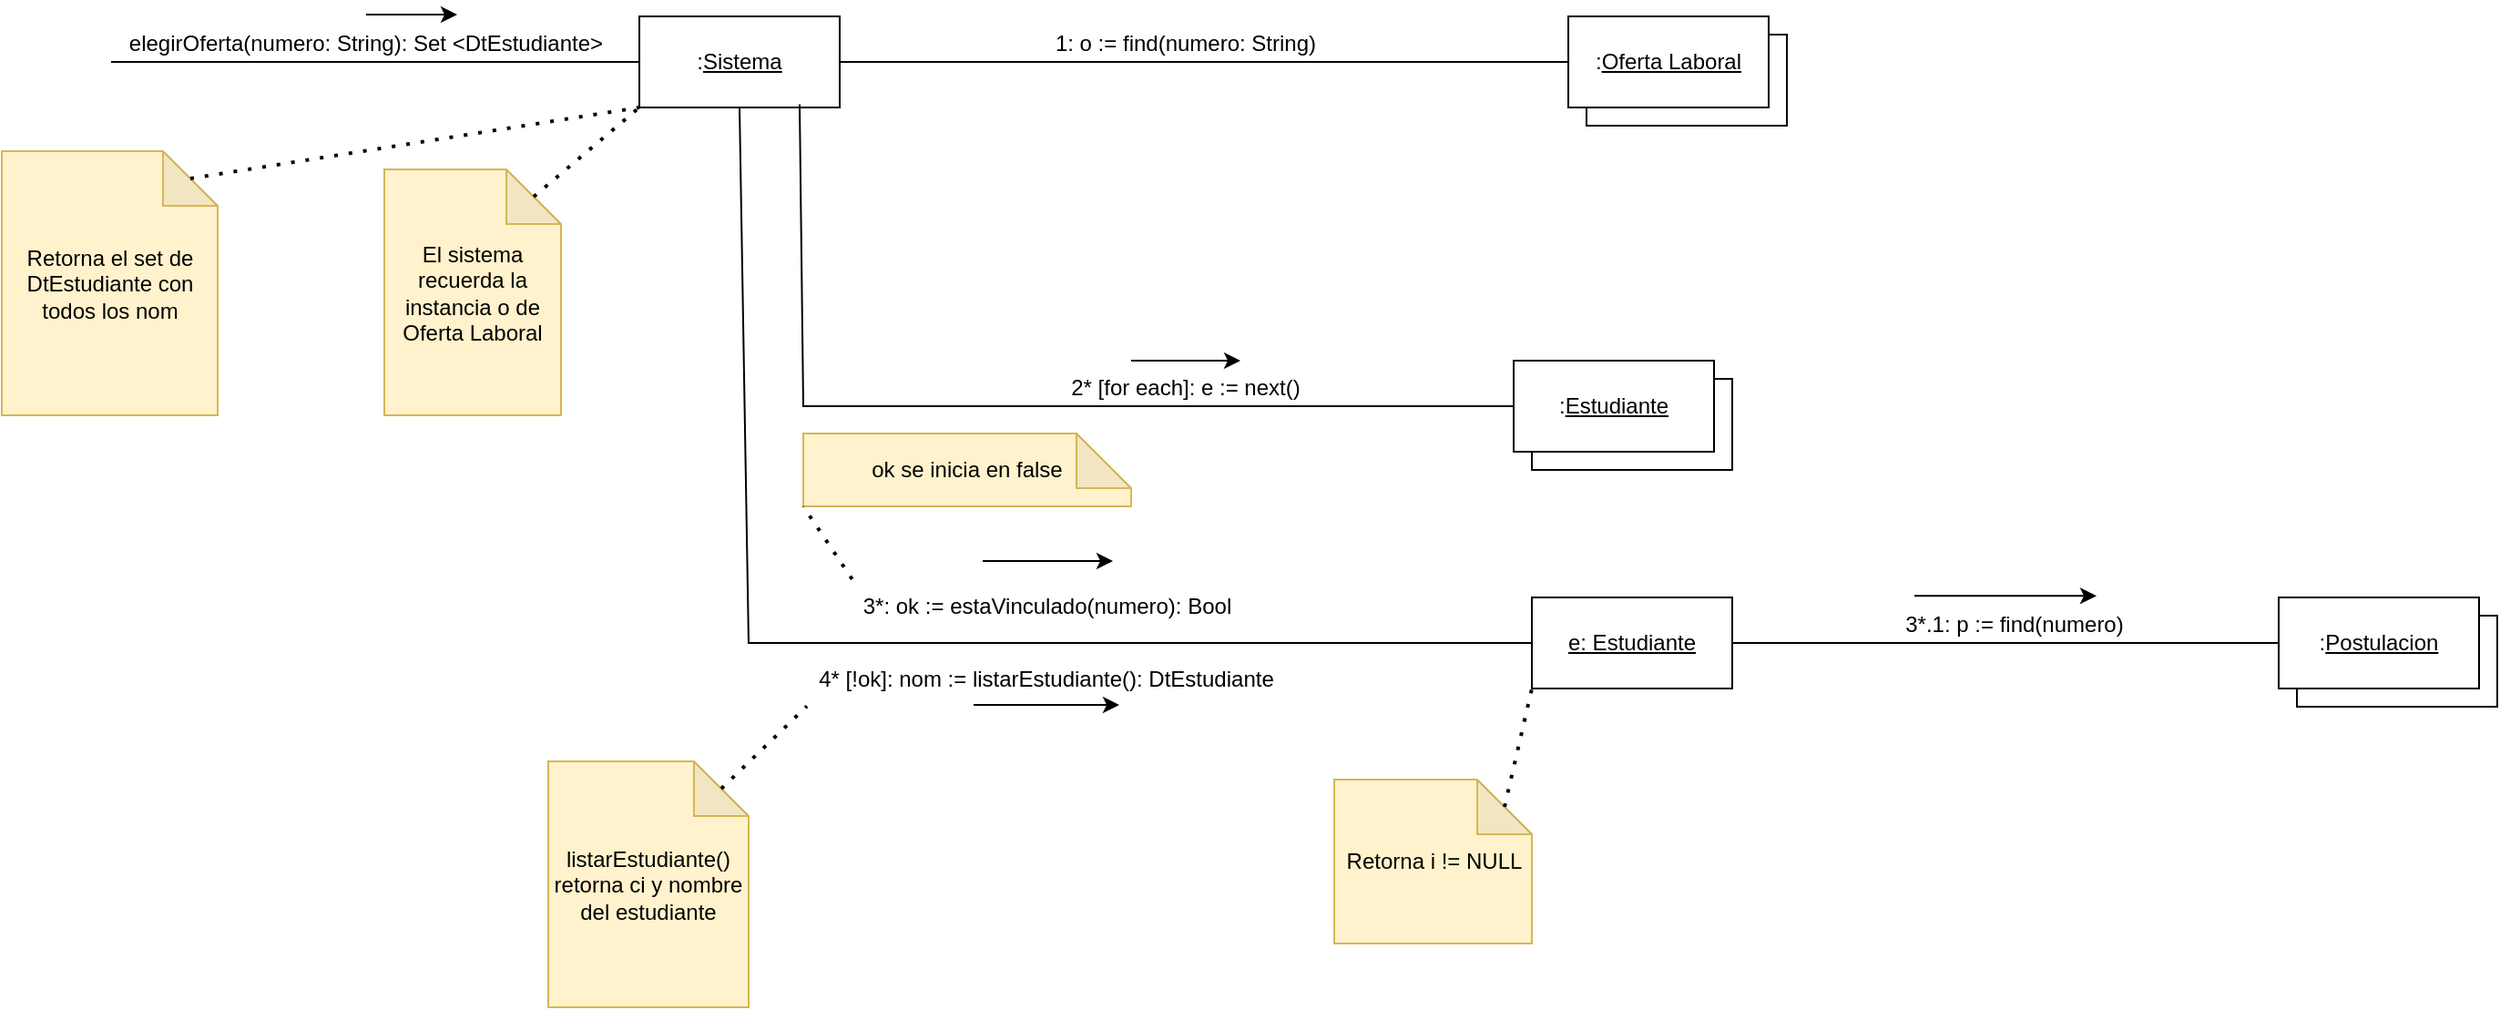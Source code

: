 <mxfile version="21.3.4" type="google">
  <diagram name="Página-1" id="R2tcZeme0ippITPXkhZb">
    <mxGraphModel grid="1" page="1" gridSize="10" guides="1" tooltips="1" connect="1" arrows="1" fold="1" pageScale="1" pageWidth="827" pageHeight="1169" math="0" shadow="0">
      <root>
        <mxCell id="0" />
        <mxCell id="1" parent="0" />
        <mxCell id="YbUhoS-lOjHTXXZ6Jtig-2" value="" style="rounded=0;whiteSpace=wrap;html=1;" vertex="1" parent="1">
          <mxGeometry x="1080" y="1090" width="110" height="50" as="geometry" />
        </mxCell>
        <mxCell id="0CJryvqd-v2eysI860uN-1" value="" style="rounded=0;whiteSpace=wrap;html=1;" vertex="1" parent="1">
          <mxGeometry x="660" y="960" width="110" height="50" as="geometry" />
        </mxCell>
        <mxCell id="0CJryvqd-v2eysI860uN-2" value="" style="rounded=0;whiteSpace=wrap;html=1;" vertex="1" parent="1">
          <mxGeometry x="690" y="771" width="110" height="50" as="geometry" />
        </mxCell>
        <mxCell id="0CJryvqd-v2eysI860uN-3" value=":&lt;u&gt;Sistema&lt;/u&gt;" style="rounded=0;whiteSpace=wrap;html=1;" vertex="1" parent="1">
          <mxGeometry x="170" y="761" width="110" height="50" as="geometry" />
        </mxCell>
        <mxCell id="0CJryvqd-v2eysI860uN-4" value="" style="endArrow=none;html=1;rounded=0;entryX=0;entryY=0.5;entryDx=0;entryDy=0;" edge="1" parent="1" target="0CJryvqd-v2eysI860uN-3">
          <mxGeometry width="50" height="50" relative="1" as="geometry">
            <mxPoint x="-120" y="786" as="sourcePoint" />
            <mxPoint x="400" y="951" as="targetPoint" />
          </mxGeometry>
        </mxCell>
        <mxCell id="0CJryvqd-v2eysI860uN-5" value="" style="endArrow=classic;html=1;rounded=0;" edge="1" parent="1">
          <mxGeometry width="50" height="50" relative="1" as="geometry">
            <mxPoint x="20" y="760" as="sourcePoint" />
            <mxPoint x="70" y="760" as="targetPoint" />
          </mxGeometry>
        </mxCell>
        <mxCell id="0CJryvqd-v2eysI860uN-6" value="elegirOferta(numero: String): Set &amp;lt;DtEstudiante&amp;gt;" style="text;html=1;strokeColor=none;fillColor=none;align=center;verticalAlign=middle;whiteSpace=wrap;rounded=0;" vertex="1" parent="1">
          <mxGeometry x="-140" y="761" width="320" height="30" as="geometry" />
        </mxCell>
        <mxCell id="0CJryvqd-v2eysI860uN-7" value=":&lt;u&gt;Oferta Laboral&lt;/u&gt;" style="rounded=0;whiteSpace=wrap;html=1;" vertex="1" parent="1">
          <mxGeometry x="680" y="761" width="110" height="50" as="geometry" />
        </mxCell>
        <mxCell id="0CJryvqd-v2eysI860uN-8" value="" style="endArrow=none;html=1;rounded=0;entryX=0;entryY=0.5;entryDx=0;entryDy=0;exitX=1;exitY=0.5;exitDx=0;exitDy=0;" edge="1" parent="1" source="0CJryvqd-v2eysI860uN-3" target="0CJryvqd-v2eysI860uN-7">
          <mxGeometry width="50" height="50" relative="1" as="geometry">
            <mxPoint x="350" y="750" as="sourcePoint" />
            <mxPoint x="570" y="790" as="targetPoint" />
          </mxGeometry>
        </mxCell>
        <mxCell id="0CJryvqd-v2eysI860uN-9" value="1: o := find(numero: String)" style="text;html=1;strokeColor=none;fillColor=none;align=center;verticalAlign=middle;whiteSpace=wrap;rounded=0;" vertex="1" parent="1">
          <mxGeometry x="290" y="761" width="360" height="30" as="geometry" />
        </mxCell>
        <mxCell id="0CJryvqd-v2eysI860uN-10" value="" style="endArrow=none;html=1;rounded=0;entryX=0.5;entryY=1;entryDx=0;entryDy=0;exitX=0;exitY=0.5;exitDx=0;exitDy=0;" edge="1" parent="1" source="0CJryvqd-v2eysI860uN-16" target="0CJryvqd-v2eysI860uN-3">
          <mxGeometry width="50" height="50" relative="1" as="geometry">
            <mxPoint x="260" y="1120" as="sourcePoint" />
            <mxPoint x="410" y="800" as="targetPoint" />
            <Array as="points">
              <mxPoint x="230" y="1105" />
            </Array>
          </mxGeometry>
        </mxCell>
        <mxCell id="0CJryvqd-v2eysI860uN-11" value="Retorna el set de&lt;br&gt;DtEstudiante con todos los nom" style="shape=note;whiteSpace=wrap;html=1;backgroundOutline=1;darkOpacity=0.05;fillColor=#fff2cc;strokeColor=#d6b656;" vertex="1" parent="1">
          <mxGeometry x="-180" y="835" width="118.5" height="145" as="geometry" />
        </mxCell>
        <mxCell id="0CJryvqd-v2eysI860uN-12" value="" style="endArrow=none;dashed=1;html=1;dashPattern=1 3;strokeWidth=2;rounded=0;entryX=0;entryY=1;entryDx=0;entryDy=0;exitX=0;exitY=0;exitDx=103.5;exitDy=15;exitPerimeter=0;" edge="1" parent="1" source="0CJryvqd-v2eysI860uN-11" target="0CJryvqd-v2eysI860uN-3">
          <mxGeometry width="50" height="50" relative="1" as="geometry">
            <mxPoint x="220" y="720" as="sourcePoint" />
            <mxPoint x="270" y="670" as="targetPoint" />
          </mxGeometry>
        </mxCell>
        <mxCell id="0CJryvqd-v2eysI860uN-13" value=":&lt;u&gt;Estudiante&lt;/u&gt;" style="rounded=0;whiteSpace=wrap;html=1;" vertex="1" parent="1">
          <mxGeometry x="650" y="950" width="110" height="50" as="geometry" />
        </mxCell>
        <mxCell id="0CJryvqd-v2eysI860uN-15" value="2* [for each]: e := next()" style="text;html=1;strokeColor=none;fillColor=none;align=center;verticalAlign=middle;whiteSpace=wrap;rounded=0;" vertex="1" parent="1">
          <mxGeometry x="310" y="950" width="320" height="30" as="geometry" />
        </mxCell>
        <mxCell id="0CJryvqd-v2eysI860uN-16" value="&lt;u&gt;e: Estudiante&lt;/u&gt;" style="rounded=0;whiteSpace=wrap;html=1;" vertex="1" parent="1">
          <mxGeometry x="660" y="1080" width="110" height="50" as="geometry" />
        </mxCell>
        <mxCell id="0CJryvqd-v2eysI860uN-18" value="" style="endArrow=classic;html=1;rounded=0;" edge="1" parent="1">
          <mxGeometry width="50" height="50" relative="1" as="geometry">
            <mxPoint x="440" y="950" as="sourcePoint" />
            <mxPoint x="500" y="950" as="targetPoint" />
          </mxGeometry>
        </mxCell>
        <mxCell id="0CJryvqd-v2eysI860uN-19" value="" style="endArrow=classic;html=1;rounded=0;" edge="1" parent="1">
          <mxGeometry width="50" height="50" relative="1" as="geometry">
            <mxPoint x="358.5" y="1060" as="sourcePoint" />
            <mxPoint x="430" y="1060" as="targetPoint" />
          </mxGeometry>
        </mxCell>
        <mxCell id="0CJryvqd-v2eysI860uN-20" value="Retorna i != NULL" style="shape=note;whiteSpace=wrap;html=1;backgroundOutline=1;darkOpacity=0.05;fillColor=#fff2cc;strokeColor=#d6b656;" vertex="1" parent="1">
          <mxGeometry x="551.5" y="1180" width="108.5" height="90" as="geometry" />
        </mxCell>
        <mxCell id="0CJryvqd-v2eysI860uN-21" value="" style="endArrow=none;dashed=1;html=1;dashPattern=1 3;strokeWidth=2;rounded=0;exitX=0;exitY=0;exitDx=93.5;exitDy=15;exitPerimeter=0;entryX=0;entryY=1;entryDx=0;entryDy=0;" edge="1" parent="1" source="0CJryvqd-v2eysI860uN-20" target="0CJryvqd-v2eysI860uN-16">
          <mxGeometry width="50" height="50" relative="1" as="geometry">
            <mxPoint x="100" y="1039" as="sourcePoint" />
            <mxPoint x="650" y="1130" as="targetPoint" />
          </mxGeometry>
        </mxCell>
        <mxCell id="0CJryvqd-v2eysI860uN-22" value="4* [!ok]: nom := listarEstudiante(): DtEstudiante" style="text;html=1;strokeColor=none;fillColor=none;align=center;verticalAlign=middle;whiteSpace=wrap;rounded=0;" vertex="1" parent="1">
          <mxGeometry x="157" y="1110" width="473" height="30" as="geometry" />
        </mxCell>
        <mxCell id="0CJryvqd-v2eysI860uN-23" value="" style="endArrow=none;html=1;rounded=0;entryX=0.8;entryY=0.964;entryDx=0;entryDy=0;entryPerimeter=0;exitX=0;exitY=0.5;exitDx=0;exitDy=0;" edge="1" parent="1" source="0CJryvqd-v2eysI860uN-13" target="0CJryvqd-v2eysI860uN-3">
          <mxGeometry width="50" height="50" relative="1" as="geometry">
            <mxPoint x="480" y="1010" as="sourcePoint" />
            <mxPoint x="267" y="828" as="targetPoint" />
            <Array as="points">
              <mxPoint x="260" y="975" />
            </Array>
          </mxGeometry>
        </mxCell>
        <mxCell id="0CJryvqd-v2eysI860uN-24" value="El sistema recuerda la instancia o de Oferta Laboral" style="shape=note;whiteSpace=wrap;html=1;backgroundOutline=1;darkOpacity=0.05;fillColor=#fff2cc;strokeColor=#d6b656;" vertex="1" parent="1">
          <mxGeometry x="30" y="845" width="97" height="135" as="geometry" />
        </mxCell>
        <mxCell id="0CJryvqd-v2eysI860uN-25" value="" style="endArrow=none;dashed=1;html=1;dashPattern=1 3;strokeWidth=2;rounded=0;entryX=0;entryY=1;entryDx=0;entryDy=0;exitX=0;exitY=0;exitDx=82;exitDy=15;exitPerimeter=0;" edge="1" parent="1" source="0CJryvqd-v2eysI860uN-24" target="0CJryvqd-v2eysI860uN-3">
          <mxGeometry width="50" height="50" relative="1" as="geometry">
            <mxPoint x="500" y="1060" as="sourcePoint" />
            <mxPoint x="550" y="1010" as="targetPoint" />
          </mxGeometry>
        </mxCell>
        <mxCell id="YbUhoS-lOjHTXXZ6Jtig-1" value=":&lt;u&gt;Postulacion&lt;/u&gt;" style="rounded=0;whiteSpace=wrap;html=1;" vertex="1" parent="1">
          <mxGeometry x="1070" y="1080" width="110" height="50" as="geometry" />
        </mxCell>
        <mxCell id="YbUhoS-lOjHTXXZ6Jtig-3" value="" style="endArrow=none;html=1;rounded=0;entryX=0;entryY=0.5;entryDx=0;entryDy=0;exitX=1;exitY=0.5;exitDx=0;exitDy=0;" edge="1" parent="1" source="0CJryvqd-v2eysI860uN-16" target="YbUhoS-lOjHTXXZ6Jtig-1">
          <mxGeometry width="50" height="50" relative="1" as="geometry">
            <mxPoint x="810" y="1120" as="sourcePoint" />
            <mxPoint x="1040" y="1100" as="targetPoint" />
          </mxGeometry>
        </mxCell>
        <mxCell id="YbUhoS-lOjHTXXZ6Jtig-4" value="3*: ok := estaVinculado(numero): Bool" style="text;html=1;strokeColor=none;fillColor=none;align=center;verticalAlign=middle;whiteSpace=wrap;rounded=0;" vertex="1" parent="1">
          <mxGeometry x="238.5" y="1070" width="310" height="30" as="geometry" />
        </mxCell>
        <mxCell id="YbUhoS-lOjHTXXZ6Jtig-7" value="3*.1: p := find(numero)" style="text;html=1;strokeColor=none;fillColor=none;align=center;verticalAlign=middle;whiteSpace=wrap;rounded=0;" vertex="1" parent="1">
          <mxGeometry x="810" y="1080" width="230" height="30" as="geometry" />
        </mxCell>
        <mxCell id="YbUhoS-lOjHTXXZ6Jtig-8" value="" style="endArrow=classic;html=1;rounded=0;" edge="1" parent="1">
          <mxGeometry width="50" height="50" relative="1" as="geometry">
            <mxPoint x="870" y="1079.17" as="sourcePoint" />
            <mxPoint x="970" y="1079.17" as="targetPoint" />
          </mxGeometry>
        </mxCell>
        <mxCell id="YbUhoS-lOjHTXXZ6Jtig-18" value="ok se inicia en false" style="shape=note;whiteSpace=wrap;html=1;backgroundOutline=1;darkOpacity=0.05;fillColor=#fff2cc;strokeColor=#d6b656;" vertex="1" parent="1">
          <mxGeometry x="260" y="990" width="180" height="40" as="geometry" />
        </mxCell>
        <mxCell id="YbUhoS-lOjHTXXZ6Jtig-19" value="" style="endArrow=none;dashed=1;html=1;dashPattern=1 3;strokeWidth=2;rounded=0;exitX=0.156;exitY=0;exitDx=0;exitDy=0;entryX=0;entryY=1;entryDx=0;entryDy=0;entryPerimeter=0;exitPerimeter=0;" edge="1" parent="1" source="YbUhoS-lOjHTXXZ6Jtig-4" target="YbUhoS-lOjHTXXZ6Jtig-18">
          <mxGeometry width="50" height="50" relative="1" as="geometry">
            <mxPoint x="670" y="1080" as="sourcePoint" />
            <mxPoint x="720" y="1030" as="targetPoint" />
          </mxGeometry>
        </mxCell>
        <mxCell id="MBKSNao2teRLQ10INvY0-5" value="" style="endArrow=classic;html=1;rounded=0;" edge="1" parent="1">
          <mxGeometry width="50" height="50" relative="1" as="geometry">
            <mxPoint x="353.5" y="1139" as="sourcePoint" />
            <mxPoint x="433.5" y="1139" as="targetPoint" />
          </mxGeometry>
        </mxCell>
        <mxCell id="BESKBxeKAqH2XelFid4t-1" value="listarEstudiante() retorna ci y nombre del estudiante" style="shape=note;whiteSpace=wrap;html=1;backgroundOutline=1;darkOpacity=0.05;fillColor=#fff2cc;strokeColor=#d6b656;" vertex="1" parent="1">
          <mxGeometry x="120" y="1170" width="110" height="135" as="geometry" />
        </mxCell>
        <mxCell id="BESKBxeKAqH2XelFid4t-2" value="" style="endArrow=none;dashed=1;html=1;dashPattern=1 3;strokeWidth=2;rounded=0;entryX=0.222;entryY=0.989;entryDx=0;entryDy=0;entryPerimeter=0;exitX=0;exitY=0;exitDx=95;exitDy=15;exitPerimeter=0;" edge="1" parent="1" source="BESKBxeKAqH2XelFid4t-1" target="0CJryvqd-v2eysI860uN-22">
          <mxGeometry width="50" height="50" relative="1" as="geometry">
            <mxPoint x="70" y="1150" as="sourcePoint" />
            <mxPoint x="170" y="1080" as="targetPoint" />
          </mxGeometry>
        </mxCell>
      </root>
    </mxGraphModel>
  </diagram>
</mxfile>

